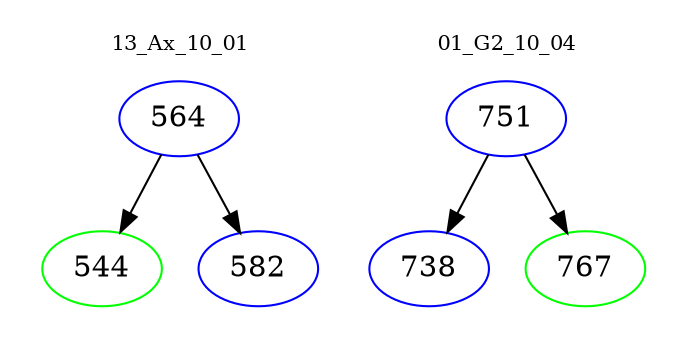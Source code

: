 digraph{
subgraph cluster_0 {
color = white
label = "13_Ax_10_01";
fontsize=10;
T0_564 [label="564", color="blue"]
T0_564 -> T0_544 [color="black"]
T0_544 [label="544", color="green"]
T0_564 -> T0_582 [color="black"]
T0_582 [label="582", color="blue"]
}
subgraph cluster_1 {
color = white
label = "01_G2_10_04";
fontsize=10;
T1_751 [label="751", color="blue"]
T1_751 -> T1_738 [color="black"]
T1_738 [label="738", color="blue"]
T1_751 -> T1_767 [color="black"]
T1_767 [label="767", color="green"]
}
}

